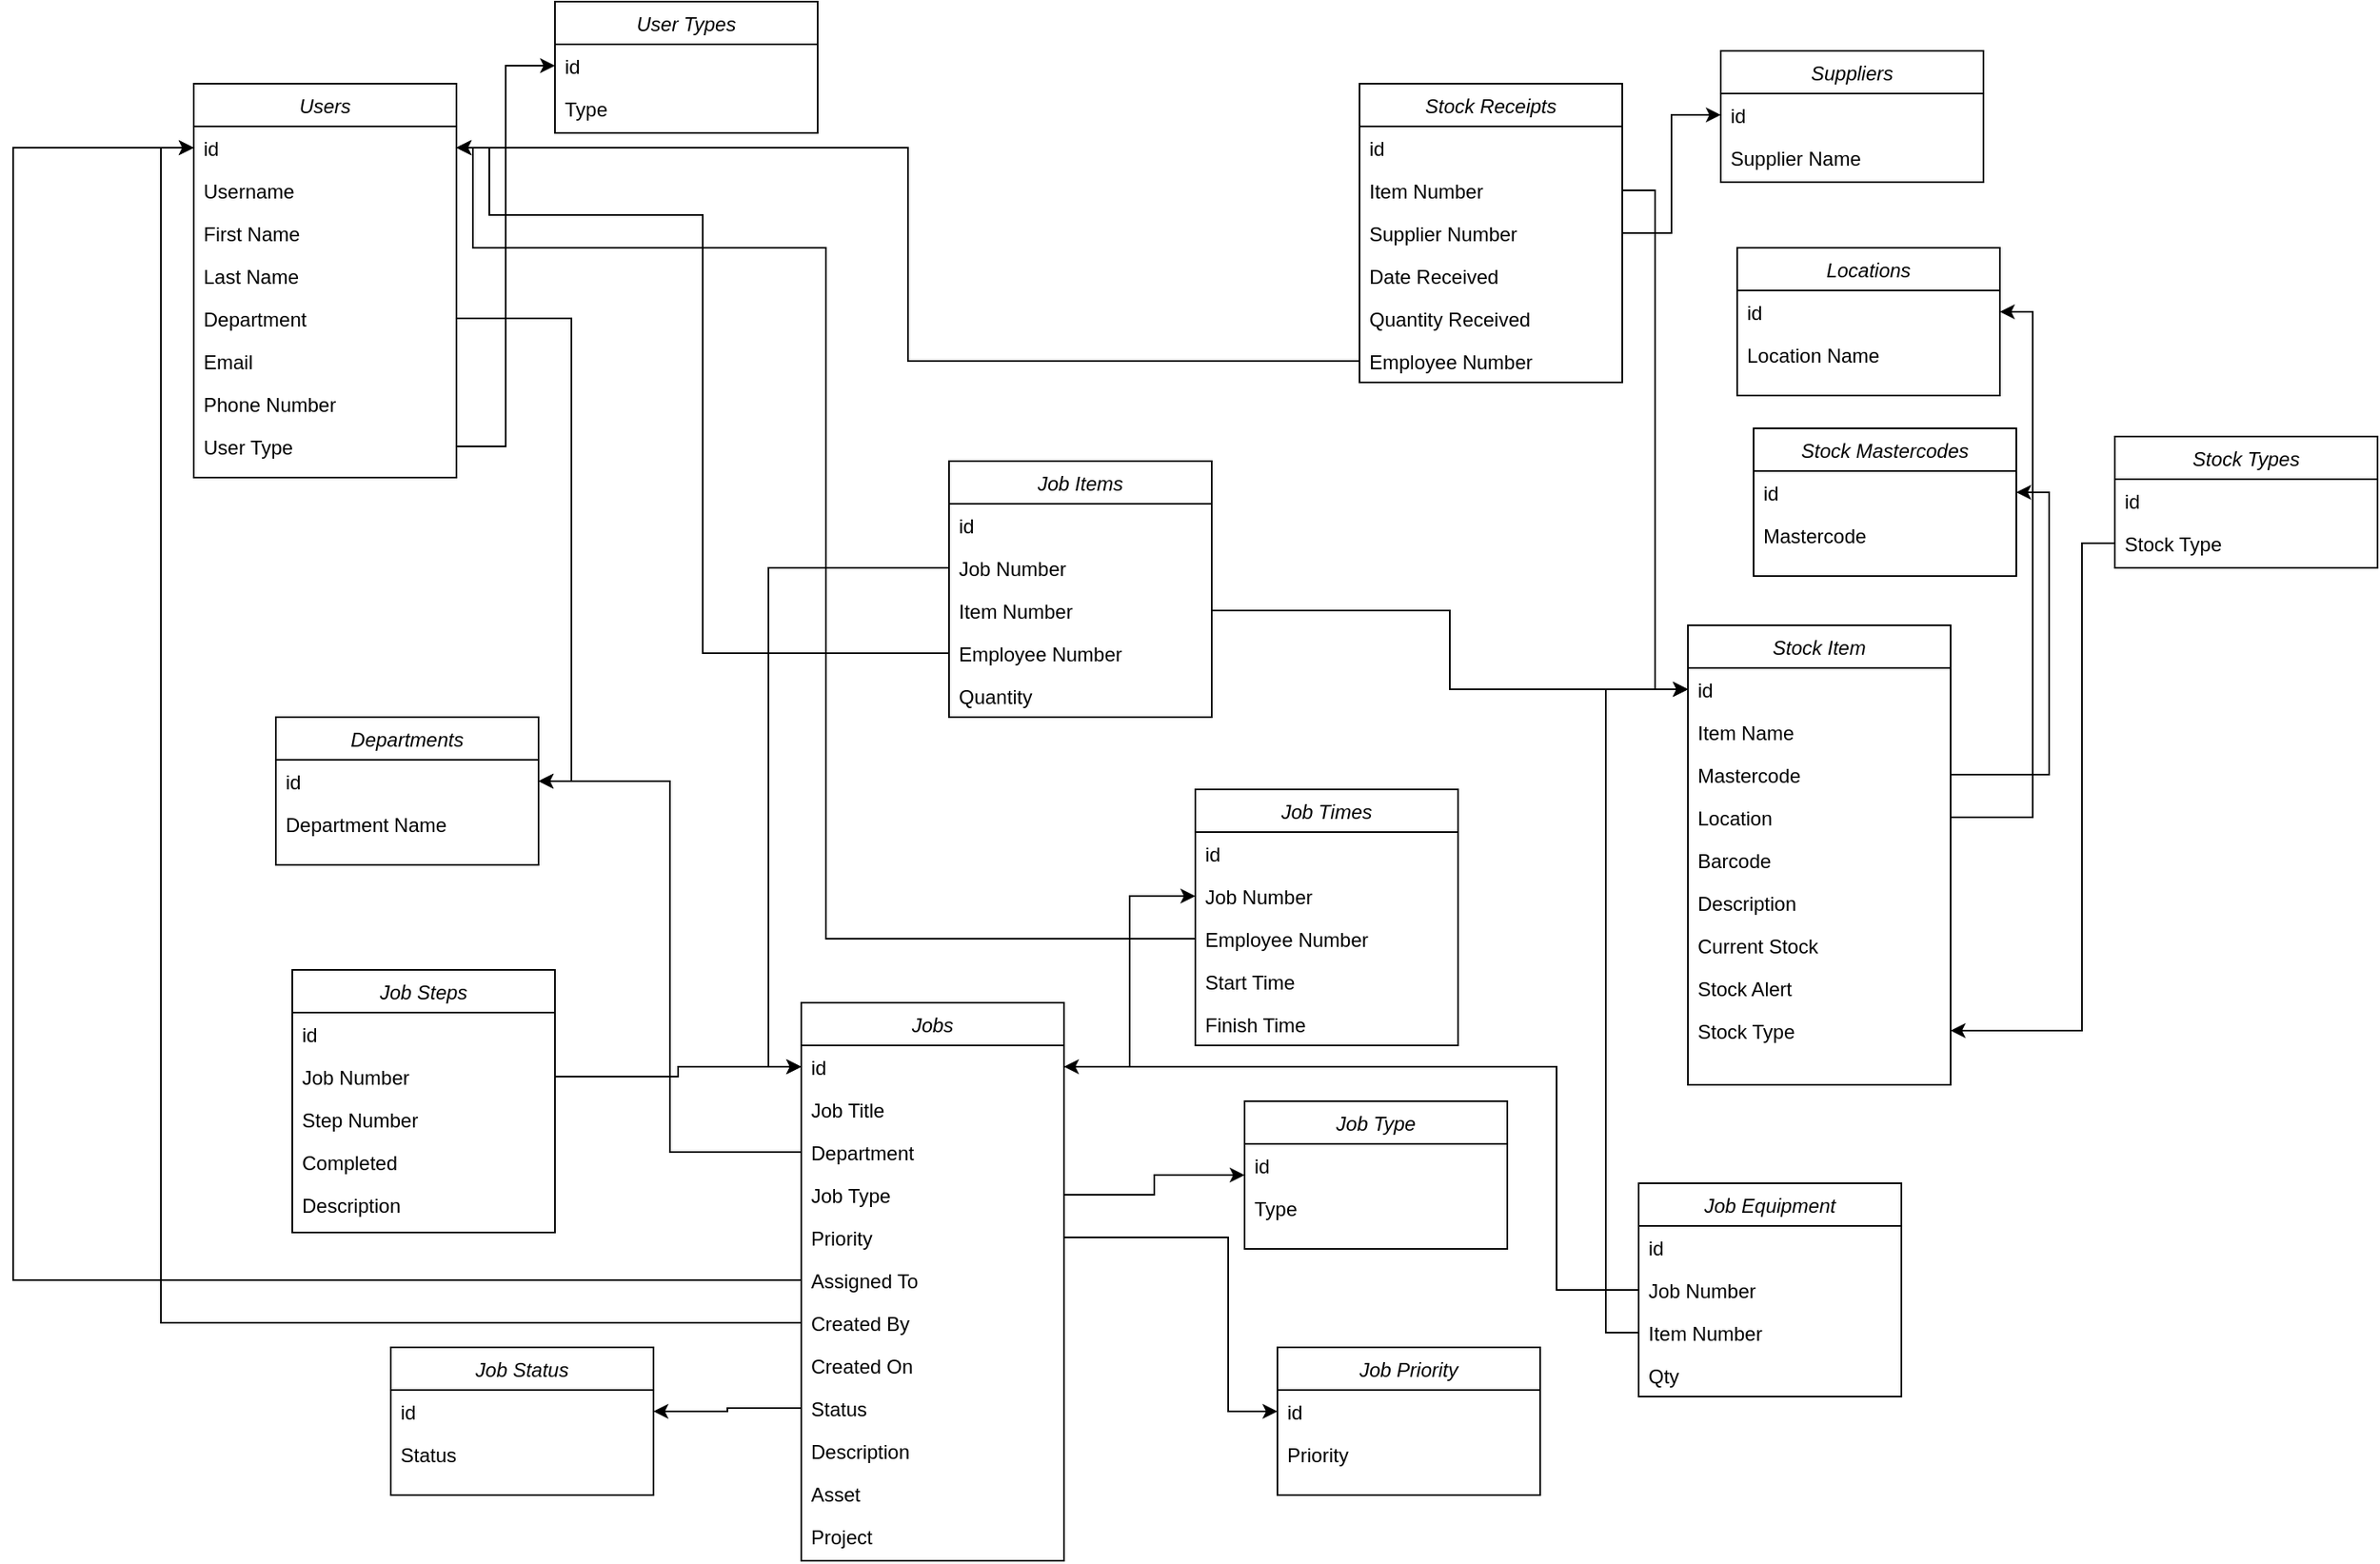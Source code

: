 <mxfile version="14.9.0" type="device"><diagram id="C5RBs43oDa-KdzZeNtuy" name="Page-1"><mxGraphModel dx="1303" dy="1123" grid="1" gridSize="10" guides="1" tooltips="1" connect="1" arrows="1" fold="1" page="1" pageScale="1" pageWidth="1169" pageHeight="827" math="0" shadow="0"><root><mxCell id="WIyWlLk6GJQsqaUBKTNV-0"/><mxCell id="WIyWlLk6GJQsqaUBKTNV-1" parent="WIyWlLk6GJQsqaUBKTNV-0"/><mxCell id="DF0LP9qrKJNZYQC01fjp-1" value="Departments" style="swimlane;fontStyle=2;align=center;verticalAlign=top;childLayout=stackLayout;horizontal=1;startSize=26;horizontalStack=0;resizeParent=1;resizeLast=0;collapsible=1;marginBottom=0;rounded=0;shadow=0;strokeWidth=1;" vertex="1" parent="WIyWlLk6GJQsqaUBKTNV-1"><mxGeometry x="720" y="786" width="160" height="90" as="geometry"><mxRectangle x="230" y="140" width="160" height="26" as="alternateBounds"/></mxGeometry></mxCell><mxCell id="DF0LP9qrKJNZYQC01fjp-2" value="id" style="text;align=left;verticalAlign=top;spacingLeft=4;spacingRight=4;overflow=hidden;rotatable=0;points=[[0,0.5],[1,0.5]];portConstraint=eastwest;" vertex="1" parent="DF0LP9qrKJNZYQC01fjp-1"><mxGeometry y="26" width="160" height="26" as="geometry"/></mxCell><mxCell id="DF0LP9qrKJNZYQC01fjp-3" value="Department Name" style="text;align=left;verticalAlign=top;spacingLeft=4;spacingRight=4;overflow=hidden;rotatable=0;points=[[0,0.5],[1,0.5]];portConstraint=eastwest;rounded=0;shadow=0;html=0;" vertex="1" parent="DF0LP9qrKJNZYQC01fjp-1"><mxGeometry y="52" width="160" height="26" as="geometry"/></mxCell><mxCell id="DF0LP9qrKJNZYQC01fjp-8" value="Locations" style="swimlane;fontStyle=2;align=center;verticalAlign=top;childLayout=stackLayout;horizontal=1;startSize=26;horizontalStack=0;resizeParent=1;resizeLast=0;collapsible=1;marginBottom=0;rounded=0;shadow=0;strokeWidth=1;" vertex="1" parent="WIyWlLk6GJQsqaUBKTNV-1"><mxGeometry x="1610" y="500" width="160" height="90" as="geometry"><mxRectangle x="230" y="140" width="160" height="26" as="alternateBounds"/></mxGeometry></mxCell><mxCell id="DF0LP9qrKJNZYQC01fjp-9" value="id" style="text;align=left;verticalAlign=top;spacingLeft=4;spacingRight=4;overflow=hidden;rotatable=0;points=[[0,0.5],[1,0.5]];portConstraint=eastwest;" vertex="1" parent="DF0LP9qrKJNZYQC01fjp-8"><mxGeometry y="26" width="160" height="26" as="geometry"/></mxCell><mxCell id="DF0LP9qrKJNZYQC01fjp-10" value="Location Name" style="text;align=left;verticalAlign=top;spacingLeft=4;spacingRight=4;overflow=hidden;rotatable=0;points=[[0,0.5],[1,0.5]];portConstraint=eastwest;rounded=0;shadow=0;html=0;" vertex="1" parent="DF0LP9qrKJNZYQC01fjp-8"><mxGeometry y="52" width="160" height="26" as="geometry"/></mxCell><mxCell id="DF0LP9qrKJNZYQC01fjp-11" value="Job Status" style="swimlane;fontStyle=2;align=center;verticalAlign=top;childLayout=stackLayout;horizontal=1;startSize=26;horizontalStack=0;resizeParent=1;resizeLast=0;collapsible=1;marginBottom=0;rounded=0;shadow=0;strokeWidth=1;" vertex="1" parent="WIyWlLk6GJQsqaUBKTNV-1"><mxGeometry x="790" y="1170" width="160" height="90" as="geometry"><mxRectangle x="230" y="140" width="160" height="26" as="alternateBounds"/></mxGeometry></mxCell><mxCell id="DF0LP9qrKJNZYQC01fjp-12" value="id" style="text;align=left;verticalAlign=top;spacingLeft=4;spacingRight=4;overflow=hidden;rotatable=0;points=[[0,0.5],[1,0.5]];portConstraint=eastwest;" vertex="1" parent="DF0LP9qrKJNZYQC01fjp-11"><mxGeometry y="26" width="160" height="26" as="geometry"/></mxCell><mxCell id="DF0LP9qrKJNZYQC01fjp-13" value="Status" style="text;align=left;verticalAlign=top;spacingLeft=4;spacingRight=4;overflow=hidden;rotatable=0;points=[[0,0.5],[1,0.5]];portConstraint=eastwest;rounded=0;shadow=0;html=0;" vertex="1" parent="DF0LP9qrKJNZYQC01fjp-11"><mxGeometry y="52" width="160" height="26" as="geometry"/></mxCell><mxCell id="DF0LP9qrKJNZYQC01fjp-14" value="Job Priority" style="swimlane;fontStyle=2;align=center;verticalAlign=top;childLayout=stackLayout;horizontal=1;startSize=26;horizontalStack=0;resizeParent=1;resizeLast=0;collapsible=1;marginBottom=0;rounded=0;shadow=0;strokeWidth=1;" vertex="1" parent="WIyWlLk6GJQsqaUBKTNV-1"><mxGeometry x="1330" y="1170" width="160" height="90" as="geometry"><mxRectangle x="230" y="140" width="160" height="26" as="alternateBounds"/></mxGeometry></mxCell><mxCell id="DF0LP9qrKJNZYQC01fjp-15" value="id" style="text;align=left;verticalAlign=top;spacingLeft=4;spacingRight=4;overflow=hidden;rotatable=0;points=[[0,0.5],[1,0.5]];portConstraint=eastwest;" vertex="1" parent="DF0LP9qrKJNZYQC01fjp-14"><mxGeometry y="26" width="160" height="26" as="geometry"/></mxCell><mxCell id="DF0LP9qrKJNZYQC01fjp-16" value="Priority" style="text;align=left;verticalAlign=top;spacingLeft=4;spacingRight=4;overflow=hidden;rotatable=0;points=[[0,0.5],[1,0.5]];portConstraint=eastwest;rounded=0;shadow=0;html=0;" vertex="1" parent="DF0LP9qrKJNZYQC01fjp-14"><mxGeometry y="52" width="160" height="26" as="geometry"/></mxCell><mxCell id="DF0LP9qrKJNZYQC01fjp-17" value="Job Type" style="swimlane;fontStyle=2;align=center;verticalAlign=top;childLayout=stackLayout;horizontal=1;startSize=26;horizontalStack=0;resizeParent=1;resizeLast=0;collapsible=1;marginBottom=0;rounded=0;shadow=0;strokeWidth=1;" vertex="1" parent="WIyWlLk6GJQsqaUBKTNV-1"><mxGeometry x="1310" y="1020" width="160" height="90" as="geometry"><mxRectangle x="230" y="140" width="160" height="26" as="alternateBounds"/></mxGeometry></mxCell><mxCell id="DF0LP9qrKJNZYQC01fjp-18" value="id" style="text;align=left;verticalAlign=top;spacingLeft=4;spacingRight=4;overflow=hidden;rotatable=0;points=[[0,0.5],[1,0.5]];portConstraint=eastwest;" vertex="1" parent="DF0LP9qrKJNZYQC01fjp-17"><mxGeometry y="26" width="160" height="26" as="geometry"/></mxCell><mxCell id="DF0LP9qrKJNZYQC01fjp-19" value="Type" style="text;align=left;verticalAlign=top;spacingLeft=4;spacingRight=4;overflow=hidden;rotatable=0;points=[[0,0.5],[1,0.5]];portConstraint=eastwest;rounded=0;shadow=0;html=0;" vertex="1" parent="DF0LP9qrKJNZYQC01fjp-17"><mxGeometry y="52" width="160" height="26" as="geometry"/></mxCell><mxCell id="DF0LP9qrKJNZYQC01fjp-20" value="Users" style="swimlane;fontStyle=2;align=center;verticalAlign=top;childLayout=stackLayout;horizontal=1;startSize=26;horizontalStack=0;resizeParent=1;resizeLast=0;collapsible=1;marginBottom=0;rounded=0;shadow=0;strokeWidth=1;" vertex="1" parent="WIyWlLk6GJQsqaUBKTNV-1"><mxGeometry x="670" y="400" width="160" height="240" as="geometry"><mxRectangle x="230" y="140" width="160" height="26" as="alternateBounds"/></mxGeometry></mxCell><mxCell id="DF0LP9qrKJNZYQC01fjp-21" value="id" style="text;align=left;verticalAlign=top;spacingLeft=4;spacingRight=4;overflow=hidden;rotatable=0;points=[[0,0.5],[1,0.5]];portConstraint=eastwest;" vertex="1" parent="DF0LP9qrKJNZYQC01fjp-20"><mxGeometry y="26" width="160" height="26" as="geometry"/></mxCell><mxCell id="DF0LP9qrKJNZYQC01fjp-22" value="Username" style="text;align=left;verticalAlign=top;spacingLeft=4;spacingRight=4;overflow=hidden;rotatable=0;points=[[0,0.5],[1,0.5]];portConstraint=eastwest;rounded=0;shadow=0;html=0;" vertex="1" parent="DF0LP9qrKJNZYQC01fjp-20"><mxGeometry y="52" width="160" height="26" as="geometry"/></mxCell><mxCell id="DF0LP9qrKJNZYQC01fjp-23" value="First Name" style="text;align=left;verticalAlign=top;spacingLeft=4;spacingRight=4;overflow=hidden;rotatable=0;points=[[0,0.5],[1,0.5]];portConstraint=eastwest;rounded=0;shadow=0;html=0;" vertex="1" parent="DF0LP9qrKJNZYQC01fjp-20"><mxGeometry y="78" width="160" height="26" as="geometry"/></mxCell><mxCell id="DF0LP9qrKJNZYQC01fjp-26" value="Last Name" style="text;align=left;verticalAlign=top;spacingLeft=4;spacingRight=4;overflow=hidden;rotatable=0;points=[[0,0.5],[1,0.5]];portConstraint=eastwest;rounded=0;shadow=0;html=0;" vertex="1" parent="DF0LP9qrKJNZYQC01fjp-20"><mxGeometry y="104" width="160" height="26" as="geometry"/></mxCell><mxCell id="DF0LP9qrKJNZYQC01fjp-27" value="Department" style="text;align=left;verticalAlign=top;spacingLeft=4;spacingRight=4;overflow=hidden;rotatable=0;points=[[0,0.5],[1,0.5]];portConstraint=eastwest;rounded=0;shadow=0;html=0;" vertex="1" parent="DF0LP9qrKJNZYQC01fjp-20"><mxGeometry y="130" width="160" height="26" as="geometry"/></mxCell><mxCell id="DF0LP9qrKJNZYQC01fjp-28" value="Email" style="text;align=left;verticalAlign=top;spacingLeft=4;spacingRight=4;overflow=hidden;rotatable=0;points=[[0,0.5],[1,0.5]];portConstraint=eastwest;rounded=0;shadow=0;html=0;" vertex="1" parent="DF0LP9qrKJNZYQC01fjp-20"><mxGeometry y="156" width="160" height="26" as="geometry"/></mxCell><mxCell id="DF0LP9qrKJNZYQC01fjp-29" value="Phone Number" style="text;align=left;verticalAlign=top;spacingLeft=4;spacingRight=4;overflow=hidden;rotatable=0;points=[[0,0.5],[1,0.5]];portConstraint=eastwest;rounded=0;shadow=0;html=0;" vertex="1" parent="DF0LP9qrKJNZYQC01fjp-20"><mxGeometry y="182" width="160" height="26" as="geometry"/></mxCell><mxCell id="DF0LP9qrKJNZYQC01fjp-30" value="User Type" style="text;align=left;verticalAlign=top;spacingLeft=4;spacingRight=4;overflow=hidden;rotatable=0;points=[[0,0.5],[1,0.5]];portConstraint=eastwest;rounded=0;shadow=0;html=0;" vertex="1" parent="DF0LP9qrKJNZYQC01fjp-20"><mxGeometry y="208" width="160" height="26" as="geometry"/></mxCell><mxCell id="DF0LP9qrKJNZYQC01fjp-31" style="edgeStyle=orthogonalEdgeStyle;rounded=0;orthogonalLoop=1;jettySize=auto;html=1;exitX=1;exitY=0.5;exitDx=0;exitDy=0;entryX=1;entryY=0.5;entryDx=0;entryDy=0;" edge="1" parent="WIyWlLk6GJQsqaUBKTNV-1" source="DF0LP9qrKJNZYQC01fjp-27" target="DF0LP9qrKJNZYQC01fjp-2"><mxGeometry relative="1" as="geometry"/></mxCell><mxCell id="DF0LP9qrKJNZYQC01fjp-33" value="Suppliers" style="swimlane;fontStyle=2;align=center;verticalAlign=top;childLayout=stackLayout;horizontal=1;startSize=26;horizontalStack=0;resizeParent=1;resizeLast=0;collapsible=1;marginBottom=0;rounded=0;shadow=0;strokeWidth=1;" vertex="1" parent="WIyWlLk6GJQsqaUBKTNV-1"><mxGeometry x="1600" y="380" width="160" height="80" as="geometry"><mxRectangle x="230" y="140" width="160" height="26" as="alternateBounds"/></mxGeometry></mxCell><mxCell id="DF0LP9qrKJNZYQC01fjp-34" value="id" style="text;align=left;verticalAlign=top;spacingLeft=4;spacingRight=4;overflow=hidden;rotatable=0;points=[[0,0.5],[1,0.5]];portConstraint=eastwest;" vertex="1" parent="DF0LP9qrKJNZYQC01fjp-33"><mxGeometry y="26" width="160" height="26" as="geometry"/></mxCell><mxCell id="DF0LP9qrKJNZYQC01fjp-35" value="Supplier Name" style="text;align=left;verticalAlign=top;spacingLeft=4;spacingRight=4;overflow=hidden;rotatable=0;points=[[0,0.5],[1,0.5]];portConstraint=eastwest;rounded=0;shadow=0;html=0;" vertex="1" parent="DF0LP9qrKJNZYQC01fjp-33"><mxGeometry y="52" width="160" height="26" as="geometry"/></mxCell><mxCell id="DF0LP9qrKJNZYQC01fjp-42" value="Stock Item" style="swimlane;fontStyle=2;align=center;verticalAlign=top;childLayout=stackLayout;horizontal=1;startSize=26;horizontalStack=0;resizeParent=1;resizeLast=0;collapsible=1;marginBottom=0;rounded=0;shadow=0;strokeWidth=1;" vertex="1" parent="WIyWlLk6GJQsqaUBKTNV-1"><mxGeometry x="1580" y="730" width="160" height="280" as="geometry"><mxRectangle x="230" y="140" width="160" height="26" as="alternateBounds"/></mxGeometry></mxCell><mxCell id="DF0LP9qrKJNZYQC01fjp-43" value="id" style="text;align=left;verticalAlign=top;spacingLeft=4;spacingRight=4;overflow=hidden;rotatable=0;points=[[0,0.5],[1,0.5]];portConstraint=eastwest;" vertex="1" parent="DF0LP9qrKJNZYQC01fjp-42"><mxGeometry y="26" width="160" height="26" as="geometry"/></mxCell><mxCell id="DF0LP9qrKJNZYQC01fjp-44" value="Item Name" style="text;align=left;verticalAlign=top;spacingLeft=4;spacingRight=4;overflow=hidden;rotatable=0;points=[[0,0.5],[1,0.5]];portConstraint=eastwest;rounded=0;shadow=0;html=0;" vertex="1" parent="DF0LP9qrKJNZYQC01fjp-42"><mxGeometry y="52" width="160" height="26" as="geometry"/></mxCell><mxCell id="DF0LP9qrKJNZYQC01fjp-46" value="Mastercode" style="text;align=left;verticalAlign=top;spacingLeft=4;spacingRight=4;overflow=hidden;rotatable=0;points=[[0,0.5],[1,0.5]];portConstraint=eastwest;rounded=0;shadow=0;html=0;" vertex="1" parent="DF0LP9qrKJNZYQC01fjp-42"><mxGeometry y="78" width="160" height="26" as="geometry"/></mxCell><mxCell id="DF0LP9qrKJNZYQC01fjp-47" value="Location" style="text;align=left;verticalAlign=top;spacingLeft=4;spacingRight=4;overflow=hidden;rotatable=0;points=[[0,0.5],[1,0.5]];portConstraint=eastwest;rounded=0;shadow=0;html=0;" vertex="1" parent="DF0LP9qrKJNZYQC01fjp-42"><mxGeometry y="104" width="160" height="26" as="geometry"/></mxCell><mxCell id="DF0LP9qrKJNZYQC01fjp-48" value="Barcode" style="text;align=left;verticalAlign=top;spacingLeft=4;spacingRight=4;overflow=hidden;rotatable=0;points=[[0,0.5],[1,0.5]];portConstraint=eastwest;rounded=0;shadow=0;html=0;" vertex="1" parent="DF0LP9qrKJNZYQC01fjp-42"><mxGeometry y="130" width="160" height="26" as="geometry"/></mxCell><mxCell id="DF0LP9qrKJNZYQC01fjp-49" value="Description" style="text;align=left;verticalAlign=top;spacingLeft=4;spacingRight=4;overflow=hidden;rotatable=0;points=[[0,0.5],[1,0.5]];portConstraint=eastwest;rounded=0;shadow=0;html=0;" vertex="1" parent="DF0LP9qrKJNZYQC01fjp-42"><mxGeometry y="156" width="160" height="26" as="geometry"/></mxCell><mxCell id="DF0LP9qrKJNZYQC01fjp-50" value="Current Stock" style="text;align=left;verticalAlign=top;spacingLeft=4;spacingRight=4;overflow=hidden;rotatable=0;points=[[0,0.5],[1,0.5]];portConstraint=eastwest;rounded=0;shadow=0;html=0;" vertex="1" parent="DF0LP9qrKJNZYQC01fjp-42"><mxGeometry y="182" width="160" height="26" as="geometry"/></mxCell><mxCell id="DF0LP9qrKJNZYQC01fjp-51" value="Stock Alert" style="text;align=left;verticalAlign=top;spacingLeft=4;spacingRight=4;overflow=hidden;rotatable=0;points=[[0,0.5],[1,0.5]];portConstraint=eastwest;rounded=0;shadow=0;html=0;" vertex="1" parent="DF0LP9qrKJNZYQC01fjp-42"><mxGeometry y="208" width="160" height="26" as="geometry"/></mxCell><mxCell id="DF0LP9qrKJNZYQC01fjp-133" value="Stock Type" style="text;align=left;verticalAlign=top;spacingLeft=4;spacingRight=4;overflow=hidden;rotatable=0;points=[[0,0.5],[1,0.5]];portConstraint=eastwest;rounded=0;shadow=0;html=0;" vertex="1" parent="DF0LP9qrKJNZYQC01fjp-42"><mxGeometry y="234" width="160" height="26" as="geometry"/></mxCell><mxCell id="DF0LP9qrKJNZYQC01fjp-52" value="Stock Mastercodes" style="swimlane;fontStyle=2;align=center;verticalAlign=top;childLayout=stackLayout;horizontal=1;startSize=26;horizontalStack=0;resizeParent=1;resizeLast=0;collapsible=1;marginBottom=0;rounded=0;shadow=0;strokeWidth=1;" vertex="1" parent="WIyWlLk6GJQsqaUBKTNV-1"><mxGeometry x="1620" y="610" width="160" height="90" as="geometry"><mxRectangle x="230" y="140" width="160" height="26" as="alternateBounds"/></mxGeometry></mxCell><mxCell id="DF0LP9qrKJNZYQC01fjp-53" value="id" style="text;align=left;verticalAlign=top;spacingLeft=4;spacingRight=4;overflow=hidden;rotatable=0;points=[[0,0.5],[1,0.5]];portConstraint=eastwest;" vertex="1" parent="DF0LP9qrKJNZYQC01fjp-52"><mxGeometry y="26" width="160" height="26" as="geometry"/></mxCell><mxCell id="DF0LP9qrKJNZYQC01fjp-54" value="Mastercode" style="text;align=left;verticalAlign=top;spacingLeft=4;spacingRight=4;overflow=hidden;rotatable=0;points=[[0,0.5],[1,0.5]];portConstraint=eastwest;rounded=0;shadow=0;html=0;" vertex="1" parent="DF0LP9qrKJNZYQC01fjp-52"><mxGeometry y="52" width="160" height="26" as="geometry"/></mxCell><mxCell id="DF0LP9qrKJNZYQC01fjp-55" style="edgeStyle=orthogonalEdgeStyle;rounded=0;orthogonalLoop=1;jettySize=auto;html=1;exitX=1;exitY=0.5;exitDx=0;exitDy=0;entryX=1;entryY=0.5;entryDx=0;entryDy=0;" edge="1" parent="WIyWlLk6GJQsqaUBKTNV-1" source="DF0LP9qrKJNZYQC01fjp-46" target="DF0LP9qrKJNZYQC01fjp-53"><mxGeometry relative="1" as="geometry"/></mxCell><mxCell id="DF0LP9qrKJNZYQC01fjp-57" style="edgeStyle=orthogonalEdgeStyle;rounded=0;orthogonalLoop=1;jettySize=auto;html=1;exitX=1;exitY=0.5;exitDx=0;exitDy=0;entryX=1;entryY=0.5;entryDx=0;entryDy=0;" edge="1" parent="WIyWlLk6GJQsqaUBKTNV-1" source="DF0LP9qrKJNZYQC01fjp-47" target="DF0LP9qrKJNZYQC01fjp-9"><mxGeometry relative="1" as="geometry"/></mxCell><mxCell id="DF0LP9qrKJNZYQC01fjp-59" value="Jobs" style="swimlane;fontStyle=2;align=center;verticalAlign=top;childLayout=stackLayout;horizontal=1;startSize=26;horizontalStack=0;resizeParent=1;resizeLast=0;collapsible=1;marginBottom=0;rounded=0;shadow=0;strokeWidth=1;" vertex="1" parent="WIyWlLk6GJQsqaUBKTNV-1"><mxGeometry x="1040" y="960" width="160" height="340" as="geometry"><mxRectangle x="230" y="140" width="160" height="26" as="alternateBounds"/></mxGeometry></mxCell><mxCell id="DF0LP9qrKJNZYQC01fjp-60" value="id" style="text;align=left;verticalAlign=top;spacingLeft=4;spacingRight=4;overflow=hidden;rotatable=0;points=[[0,0.5],[1,0.5]];portConstraint=eastwest;" vertex="1" parent="DF0LP9qrKJNZYQC01fjp-59"><mxGeometry y="26" width="160" height="26" as="geometry"/></mxCell><mxCell id="DF0LP9qrKJNZYQC01fjp-61" value="Job Title" style="text;align=left;verticalAlign=top;spacingLeft=4;spacingRight=4;overflow=hidden;rotatable=0;points=[[0,0.5],[1,0.5]];portConstraint=eastwest;rounded=0;shadow=0;html=0;" vertex="1" parent="DF0LP9qrKJNZYQC01fjp-59"><mxGeometry y="52" width="160" height="26" as="geometry"/></mxCell><mxCell id="DF0LP9qrKJNZYQC01fjp-62" value="Department" style="text;align=left;verticalAlign=top;spacingLeft=4;spacingRight=4;overflow=hidden;rotatable=0;points=[[0,0.5],[1,0.5]];portConstraint=eastwest;rounded=0;shadow=0;html=0;" vertex="1" parent="DF0LP9qrKJNZYQC01fjp-59"><mxGeometry y="78" width="160" height="26" as="geometry"/></mxCell><mxCell id="DF0LP9qrKJNZYQC01fjp-63" value="Job Type" style="text;align=left;verticalAlign=top;spacingLeft=4;spacingRight=4;overflow=hidden;rotatable=0;points=[[0,0.5],[1,0.5]];portConstraint=eastwest;rounded=0;shadow=0;html=0;" vertex="1" parent="DF0LP9qrKJNZYQC01fjp-59"><mxGeometry y="104" width="160" height="26" as="geometry"/></mxCell><mxCell id="DF0LP9qrKJNZYQC01fjp-64" value="Priority" style="text;align=left;verticalAlign=top;spacingLeft=4;spacingRight=4;overflow=hidden;rotatable=0;points=[[0,0.5],[1,0.5]];portConstraint=eastwest;rounded=0;shadow=0;html=0;" vertex="1" parent="DF0LP9qrKJNZYQC01fjp-59"><mxGeometry y="130" width="160" height="26" as="geometry"/></mxCell><mxCell id="DF0LP9qrKJNZYQC01fjp-65" value="Assigned To" style="text;align=left;verticalAlign=top;spacingLeft=4;spacingRight=4;overflow=hidden;rotatable=0;points=[[0,0.5],[1,0.5]];portConstraint=eastwest;rounded=0;shadow=0;html=0;" vertex="1" parent="DF0LP9qrKJNZYQC01fjp-59"><mxGeometry y="156" width="160" height="26" as="geometry"/></mxCell><mxCell id="DF0LP9qrKJNZYQC01fjp-66" value="Created By" style="text;align=left;verticalAlign=top;spacingLeft=4;spacingRight=4;overflow=hidden;rotatable=0;points=[[0,0.5],[1,0.5]];portConstraint=eastwest;rounded=0;shadow=0;html=0;" vertex="1" parent="DF0LP9qrKJNZYQC01fjp-59"><mxGeometry y="182" width="160" height="26" as="geometry"/></mxCell><mxCell id="DF0LP9qrKJNZYQC01fjp-67" value="Created On" style="text;align=left;verticalAlign=top;spacingLeft=4;spacingRight=4;overflow=hidden;rotatable=0;points=[[0,0.5],[1,0.5]];portConstraint=eastwest;rounded=0;shadow=0;html=0;" vertex="1" parent="DF0LP9qrKJNZYQC01fjp-59"><mxGeometry y="208" width="160" height="26" as="geometry"/></mxCell><mxCell id="DF0LP9qrKJNZYQC01fjp-71" value="Status" style="text;align=left;verticalAlign=top;spacingLeft=4;spacingRight=4;overflow=hidden;rotatable=0;points=[[0,0.5],[1,0.5]];portConstraint=eastwest;rounded=0;shadow=0;html=0;" vertex="1" parent="DF0LP9qrKJNZYQC01fjp-59"><mxGeometry y="234" width="160" height="26" as="geometry"/></mxCell><mxCell id="DF0LP9qrKJNZYQC01fjp-130" value="Description" style="text;align=left;verticalAlign=top;spacingLeft=4;spacingRight=4;overflow=hidden;rotatable=0;points=[[0,0.5],[1,0.5]];portConstraint=eastwest;rounded=0;shadow=0;html=0;" vertex="1" parent="DF0LP9qrKJNZYQC01fjp-59"><mxGeometry y="260" width="160" height="26" as="geometry"/></mxCell><mxCell id="DF0LP9qrKJNZYQC01fjp-147" value="Asset" style="text;align=left;verticalAlign=top;spacingLeft=4;spacingRight=4;overflow=hidden;rotatable=0;points=[[0,0.5],[1,0.5]];portConstraint=eastwest;rounded=0;shadow=0;html=0;" vertex="1" parent="DF0LP9qrKJNZYQC01fjp-59"><mxGeometry y="286" width="160" height="26" as="geometry"/></mxCell><mxCell id="DF0LP9qrKJNZYQC01fjp-148" value="Project" style="text;align=left;verticalAlign=top;spacingLeft=4;spacingRight=4;overflow=hidden;rotatable=0;points=[[0,0.5],[1,0.5]];portConstraint=eastwest;rounded=0;shadow=0;html=0;" vertex="1" parent="DF0LP9qrKJNZYQC01fjp-59"><mxGeometry y="312" width="160" height="26" as="geometry"/></mxCell><mxCell id="DF0LP9qrKJNZYQC01fjp-68" style="edgeStyle=orthogonalEdgeStyle;rounded=0;orthogonalLoop=1;jettySize=auto;html=1;exitX=0;exitY=0.5;exitDx=0;exitDy=0;entryX=1;entryY=0.5;entryDx=0;entryDy=0;" edge="1" parent="WIyWlLk6GJQsqaUBKTNV-1" source="DF0LP9qrKJNZYQC01fjp-62" target="DF0LP9qrKJNZYQC01fjp-2"><mxGeometry relative="1" as="geometry"/></mxCell><mxCell id="DF0LP9qrKJNZYQC01fjp-69" style="edgeStyle=orthogonalEdgeStyle;rounded=0;orthogonalLoop=1;jettySize=auto;html=1;exitX=1;exitY=0.5;exitDx=0;exitDy=0;entryX=0;entryY=0.5;entryDx=0;entryDy=0;" edge="1" parent="WIyWlLk6GJQsqaUBKTNV-1" source="DF0LP9qrKJNZYQC01fjp-63" target="DF0LP9qrKJNZYQC01fjp-17"><mxGeometry relative="1" as="geometry"/></mxCell><mxCell id="DF0LP9qrKJNZYQC01fjp-70" style="edgeStyle=orthogonalEdgeStyle;rounded=0;orthogonalLoop=1;jettySize=auto;html=1;exitX=1;exitY=0.5;exitDx=0;exitDy=0;entryX=0;entryY=0.5;entryDx=0;entryDy=0;" edge="1" parent="WIyWlLk6GJQsqaUBKTNV-1" source="DF0LP9qrKJNZYQC01fjp-64" target="DF0LP9qrKJNZYQC01fjp-15"><mxGeometry relative="1" as="geometry"><Array as="points"><mxPoint x="1300" y="1103"/><mxPoint x="1300" y="1209"/></Array></mxGeometry></mxCell><mxCell id="DF0LP9qrKJNZYQC01fjp-72" style="edgeStyle=orthogonalEdgeStyle;rounded=0;orthogonalLoop=1;jettySize=auto;html=1;exitX=0;exitY=0.5;exitDx=0;exitDy=0;entryX=1;entryY=0.5;entryDx=0;entryDy=0;" edge="1" parent="WIyWlLk6GJQsqaUBKTNV-1" source="DF0LP9qrKJNZYQC01fjp-71" target="DF0LP9qrKJNZYQC01fjp-12"><mxGeometry relative="1" as="geometry"/></mxCell><mxCell id="DF0LP9qrKJNZYQC01fjp-83" value="Job Times" style="swimlane;fontStyle=2;align=center;verticalAlign=top;childLayout=stackLayout;horizontal=1;startSize=26;horizontalStack=0;resizeParent=1;resizeLast=0;collapsible=1;marginBottom=0;rounded=0;shadow=0;strokeWidth=1;" vertex="1" parent="WIyWlLk6GJQsqaUBKTNV-1"><mxGeometry x="1280" y="830" width="160" height="156" as="geometry"><mxRectangle x="230" y="140" width="160" height="26" as="alternateBounds"/></mxGeometry></mxCell><mxCell id="DF0LP9qrKJNZYQC01fjp-84" value="id" style="text;align=left;verticalAlign=top;spacingLeft=4;spacingRight=4;overflow=hidden;rotatable=0;points=[[0,0.5],[1,0.5]];portConstraint=eastwest;" vertex="1" parent="DF0LP9qrKJNZYQC01fjp-83"><mxGeometry y="26" width="160" height="26" as="geometry"/></mxCell><mxCell id="DF0LP9qrKJNZYQC01fjp-85" value="Job Number" style="text;align=left;verticalAlign=top;spacingLeft=4;spacingRight=4;overflow=hidden;rotatable=0;points=[[0,0.5],[1,0.5]];portConstraint=eastwest;rounded=0;shadow=0;html=0;" vertex="1" parent="DF0LP9qrKJNZYQC01fjp-83"><mxGeometry y="52" width="160" height="26" as="geometry"/></mxCell><mxCell id="DF0LP9qrKJNZYQC01fjp-86" value="Employee Number" style="text;align=left;verticalAlign=top;spacingLeft=4;spacingRight=4;overflow=hidden;rotatable=0;points=[[0,0.5],[1,0.5]];portConstraint=eastwest;rounded=0;shadow=0;html=0;" vertex="1" parent="DF0LP9qrKJNZYQC01fjp-83"><mxGeometry y="78" width="160" height="26" as="geometry"/></mxCell><mxCell id="DF0LP9qrKJNZYQC01fjp-87" value="Start Time" style="text;align=left;verticalAlign=top;spacingLeft=4;spacingRight=4;overflow=hidden;rotatable=0;points=[[0,0.5],[1,0.5]];portConstraint=eastwest;rounded=0;shadow=0;html=0;" vertex="1" parent="DF0LP9qrKJNZYQC01fjp-83"><mxGeometry y="104" width="160" height="26" as="geometry"/></mxCell><mxCell id="DF0LP9qrKJNZYQC01fjp-88" value="Finish Time" style="text;align=left;verticalAlign=top;spacingLeft=4;spacingRight=4;overflow=hidden;rotatable=0;points=[[0,0.5],[1,0.5]];portConstraint=eastwest;rounded=0;shadow=0;html=0;" vertex="1" parent="DF0LP9qrKJNZYQC01fjp-83"><mxGeometry y="130" width="160" height="26" as="geometry"/></mxCell><mxCell id="DF0LP9qrKJNZYQC01fjp-95" style="edgeStyle=orthogonalEdgeStyle;rounded=0;orthogonalLoop=1;jettySize=auto;html=1;exitX=1;exitY=0.5;exitDx=0;exitDy=0;entryX=0;entryY=0.5;entryDx=0;entryDy=0;" edge="1" parent="WIyWlLk6GJQsqaUBKTNV-1" source="DF0LP9qrKJNZYQC01fjp-60" target="DF0LP9qrKJNZYQC01fjp-85"><mxGeometry relative="1" as="geometry"/></mxCell><mxCell id="DF0LP9qrKJNZYQC01fjp-96" style="edgeStyle=orthogonalEdgeStyle;rounded=0;orthogonalLoop=1;jettySize=auto;html=1;exitX=0;exitY=0.5;exitDx=0;exitDy=0;entryX=0;entryY=0.5;entryDx=0;entryDy=0;" edge="1" parent="WIyWlLk6GJQsqaUBKTNV-1" source="DF0LP9qrKJNZYQC01fjp-66" target="DF0LP9qrKJNZYQC01fjp-21"><mxGeometry relative="1" as="geometry"/></mxCell><mxCell id="DF0LP9qrKJNZYQC01fjp-97" style="edgeStyle=orthogonalEdgeStyle;rounded=0;orthogonalLoop=1;jettySize=auto;html=1;exitX=0;exitY=0.5;exitDx=0;exitDy=0;entryX=0;entryY=0.5;entryDx=0;entryDy=0;" edge="1" parent="WIyWlLk6GJQsqaUBKTNV-1" source="DF0LP9qrKJNZYQC01fjp-65" target="DF0LP9qrKJNZYQC01fjp-21"><mxGeometry relative="1" as="geometry"><Array as="points"><mxPoint x="560" y="1129"/><mxPoint x="560" y="439"/></Array></mxGeometry></mxCell><mxCell id="DF0LP9qrKJNZYQC01fjp-98" value="User Types" style="swimlane;fontStyle=2;align=center;verticalAlign=top;childLayout=stackLayout;horizontal=1;startSize=26;horizontalStack=0;resizeParent=1;resizeLast=0;collapsible=1;marginBottom=0;rounded=0;shadow=0;strokeWidth=1;" vertex="1" parent="WIyWlLk6GJQsqaUBKTNV-1"><mxGeometry x="890" y="350" width="160" height="80" as="geometry"><mxRectangle x="230" y="140" width="160" height="26" as="alternateBounds"/></mxGeometry></mxCell><mxCell id="DF0LP9qrKJNZYQC01fjp-99" value="id" style="text;align=left;verticalAlign=top;spacingLeft=4;spacingRight=4;overflow=hidden;rotatable=0;points=[[0,0.5],[1,0.5]];portConstraint=eastwest;" vertex="1" parent="DF0LP9qrKJNZYQC01fjp-98"><mxGeometry y="26" width="160" height="26" as="geometry"/></mxCell><mxCell id="DF0LP9qrKJNZYQC01fjp-100" value="Type" style="text;align=left;verticalAlign=top;spacingLeft=4;spacingRight=4;overflow=hidden;rotatable=0;points=[[0,0.5],[1,0.5]];portConstraint=eastwest;rounded=0;shadow=0;html=0;" vertex="1" parent="DF0LP9qrKJNZYQC01fjp-98"><mxGeometry y="52" width="160" height="26" as="geometry"/></mxCell><mxCell id="DF0LP9qrKJNZYQC01fjp-101" style="edgeStyle=orthogonalEdgeStyle;rounded=0;orthogonalLoop=1;jettySize=auto;html=1;exitX=1;exitY=0.5;exitDx=0;exitDy=0;entryX=0;entryY=0.5;entryDx=0;entryDy=0;" edge="1" parent="WIyWlLk6GJQsqaUBKTNV-1" source="DF0LP9qrKJNZYQC01fjp-30" target="DF0LP9qrKJNZYQC01fjp-99"><mxGeometry relative="1" as="geometry"/></mxCell><mxCell id="DF0LP9qrKJNZYQC01fjp-102" value="Job Items" style="swimlane;fontStyle=2;align=center;verticalAlign=top;childLayout=stackLayout;horizontal=1;startSize=26;horizontalStack=0;resizeParent=1;resizeLast=0;collapsible=1;marginBottom=0;rounded=0;shadow=0;strokeWidth=1;" vertex="1" parent="WIyWlLk6GJQsqaUBKTNV-1"><mxGeometry x="1130" y="630" width="160" height="156" as="geometry"><mxRectangle x="230" y="140" width="160" height="26" as="alternateBounds"/></mxGeometry></mxCell><mxCell id="DF0LP9qrKJNZYQC01fjp-103" value="id" style="text;align=left;verticalAlign=top;spacingLeft=4;spacingRight=4;overflow=hidden;rotatable=0;points=[[0,0.5],[1,0.5]];portConstraint=eastwest;" vertex="1" parent="DF0LP9qrKJNZYQC01fjp-102"><mxGeometry y="26" width="160" height="26" as="geometry"/></mxCell><mxCell id="DF0LP9qrKJNZYQC01fjp-104" value="Job Number" style="text;align=left;verticalAlign=top;spacingLeft=4;spacingRight=4;overflow=hidden;rotatable=0;points=[[0,0.5],[1,0.5]];portConstraint=eastwest;rounded=0;shadow=0;html=0;" vertex="1" parent="DF0LP9qrKJNZYQC01fjp-102"><mxGeometry y="52" width="160" height="26" as="geometry"/></mxCell><mxCell id="DF0LP9qrKJNZYQC01fjp-105" value="Item Number" style="text;align=left;verticalAlign=top;spacingLeft=4;spacingRight=4;overflow=hidden;rotatable=0;points=[[0,0.5],[1,0.5]];portConstraint=eastwest;rounded=0;shadow=0;html=0;" vertex="1" parent="DF0LP9qrKJNZYQC01fjp-102"><mxGeometry y="78" width="160" height="26" as="geometry"/></mxCell><mxCell id="DF0LP9qrKJNZYQC01fjp-106" value="Employee Number" style="text;align=left;verticalAlign=top;spacingLeft=4;spacingRight=4;overflow=hidden;rotatable=0;points=[[0,0.5],[1,0.5]];portConstraint=eastwest;rounded=0;shadow=0;html=0;" vertex="1" parent="DF0LP9qrKJNZYQC01fjp-102"><mxGeometry y="104" width="160" height="26" as="geometry"/></mxCell><mxCell id="DF0LP9qrKJNZYQC01fjp-107" value="Quantity" style="text;align=left;verticalAlign=top;spacingLeft=4;spacingRight=4;overflow=hidden;rotatable=0;points=[[0,0.5],[1,0.5]];portConstraint=eastwest;rounded=0;shadow=0;html=0;" vertex="1" parent="DF0LP9qrKJNZYQC01fjp-102"><mxGeometry y="130" width="160" height="26" as="geometry"/></mxCell><mxCell id="DF0LP9qrKJNZYQC01fjp-108" style="edgeStyle=orthogonalEdgeStyle;rounded=0;orthogonalLoop=1;jettySize=auto;html=1;exitX=0;exitY=0.5;exitDx=0;exitDy=0;entryX=0;entryY=0.5;entryDx=0;entryDy=0;" edge="1" parent="WIyWlLk6GJQsqaUBKTNV-1" source="DF0LP9qrKJNZYQC01fjp-104" target="DF0LP9qrKJNZYQC01fjp-60"><mxGeometry relative="1" as="geometry"/></mxCell><mxCell id="DF0LP9qrKJNZYQC01fjp-109" style="edgeStyle=orthogonalEdgeStyle;rounded=0;orthogonalLoop=1;jettySize=auto;html=1;exitX=1;exitY=0.5;exitDx=0;exitDy=0;entryX=0;entryY=0.5;entryDx=0;entryDy=0;" edge="1" parent="WIyWlLk6GJQsqaUBKTNV-1" source="DF0LP9qrKJNZYQC01fjp-105" target="DF0LP9qrKJNZYQC01fjp-43"><mxGeometry relative="1" as="geometry"/></mxCell><mxCell id="DF0LP9qrKJNZYQC01fjp-110" style="edgeStyle=orthogonalEdgeStyle;rounded=0;orthogonalLoop=1;jettySize=auto;html=1;exitX=0;exitY=0.5;exitDx=0;exitDy=0;entryX=1;entryY=0.5;entryDx=0;entryDy=0;" edge="1" parent="WIyWlLk6GJQsqaUBKTNV-1" source="DF0LP9qrKJNZYQC01fjp-106" target="DF0LP9qrKJNZYQC01fjp-21"><mxGeometry relative="1" as="geometry"><Array as="points"><mxPoint x="980" y="747"/><mxPoint x="980" y="480"/><mxPoint x="850" y="480"/><mxPoint x="850" y="439"/></Array></mxGeometry></mxCell><mxCell id="DF0LP9qrKJNZYQC01fjp-111" style="edgeStyle=orthogonalEdgeStyle;rounded=0;orthogonalLoop=1;jettySize=auto;html=1;exitX=0;exitY=0.5;exitDx=0;exitDy=0;entryX=1;entryY=0.5;entryDx=0;entryDy=0;" edge="1" parent="WIyWlLk6GJQsqaUBKTNV-1" source="DF0LP9qrKJNZYQC01fjp-86" target="DF0LP9qrKJNZYQC01fjp-21"><mxGeometry relative="1" as="geometry"><Array as="points"><mxPoint x="1055" y="921"/><mxPoint x="1055" y="500"/><mxPoint x="840" y="500"/><mxPoint x="840" y="439"/></Array></mxGeometry></mxCell><mxCell id="DF0LP9qrKJNZYQC01fjp-112" value="Stock Receipts" style="swimlane;fontStyle=2;align=center;verticalAlign=top;childLayout=stackLayout;horizontal=1;startSize=26;horizontalStack=0;resizeParent=1;resizeLast=0;collapsible=1;marginBottom=0;rounded=0;shadow=0;strokeWidth=1;" vertex="1" parent="WIyWlLk6GJQsqaUBKTNV-1"><mxGeometry x="1380" y="400" width="160" height="182" as="geometry"><mxRectangle x="230" y="140" width="160" height="26" as="alternateBounds"/></mxGeometry></mxCell><mxCell id="DF0LP9qrKJNZYQC01fjp-113" value="id" style="text;align=left;verticalAlign=top;spacingLeft=4;spacingRight=4;overflow=hidden;rotatable=0;points=[[0,0.5],[1,0.5]];portConstraint=eastwest;" vertex="1" parent="DF0LP9qrKJNZYQC01fjp-112"><mxGeometry y="26" width="160" height="26" as="geometry"/></mxCell><mxCell id="DF0LP9qrKJNZYQC01fjp-114" value="Item Number" style="text;align=left;verticalAlign=top;spacingLeft=4;spacingRight=4;overflow=hidden;rotatable=0;points=[[0,0.5],[1,0.5]];portConstraint=eastwest;rounded=0;shadow=0;html=0;" vertex="1" parent="DF0LP9qrKJNZYQC01fjp-112"><mxGeometry y="52" width="160" height="26" as="geometry"/></mxCell><mxCell id="DF0LP9qrKJNZYQC01fjp-115" value="Supplier Number" style="text;align=left;verticalAlign=top;spacingLeft=4;spacingRight=4;overflow=hidden;rotatable=0;points=[[0,0.5],[1,0.5]];portConstraint=eastwest;rounded=0;shadow=0;html=0;" vertex="1" parent="DF0LP9qrKJNZYQC01fjp-112"><mxGeometry y="78" width="160" height="26" as="geometry"/></mxCell><mxCell id="DF0LP9qrKJNZYQC01fjp-116" value="Date Received" style="text;align=left;verticalAlign=top;spacingLeft=4;spacingRight=4;overflow=hidden;rotatable=0;points=[[0,0.5],[1,0.5]];portConstraint=eastwest;rounded=0;shadow=0;html=0;" vertex="1" parent="DF0LP9qrKJNZYQC01fjp-112"><mxGeometry y="104" width="160" height="26" as="geometry"/></mxCell><mxCell id="DF0LP9qrKJNZYQC01fjp-117" value="Quantity Received" style="text;align=left;verticalAlign=top;spacingLeft=4;spacingRight=4;overflow=hidden;rotatable=0;points=[[0,0.5],[1,0.5]];portConstraint=eastwest;rounded=0;shadow=0;html=0;" vertex="1" parent="DF0LP9qrKJNZYQC01fjp-112"><mxGeometry y="130" width="160" height="26" as="geometry"/></mxCell><mxCell id="DF0LP9qrKJNZYQC01fjp-118" value="Employee Number" style="text;align=left;verticalAlign=top;spacingLeft=4;spacingRight=4;overflow=hidden;rotatable=0;points=[[0,0.5],[1,0.5]];portConstraint=eastwest;rounded=0;shadow=0;html=0;" vertex="1" parent="DF0LP9qrKJNZYQC01fjp-112"><mxGeometry y="156" width="160" height="26" as="geometry"/></mxCell><mxCell id="DF0LP9qrKJNZYQC01fjp-121" style="edgeStyle=orthogonalEdgeStyle;rounded=0;orthogonalLoop=1;jettySize=auto;html=1;exitX=0;exitY=0.5;exitDx=0;exitDy=0;entryX=1;entryY=0.5;entryDx=0;entryDy=0;" edge="1" parent="WIyWlLk6GJQsqaUBKTNV-1" source="DF0LP9qrKJNZYQC01fjp-118" target="DF0LP9qrKJNZYQC01fjp-21"><mxGeometry relative="1" as="geometry"/></mxCell><mxCell id="DF0LP9qrKJNZYQC01fjp-122" style="edgeStyle=orthogonalEdgeStyle;rounded=0;orthogonalLoop=1;jettySize=auto;html=1;exitX=1;exitY=0.5;exitDx=0;exitDy=0;entryX=0;entryY=0.5;entryDx=0;entryDy=0;" edge="1" parent="WIyWlLk6GJQsqaUBKTNV-1" source="DF0LP9qrKJNZYQC01fjp-115" target="DF0LP9qrKJNZYQC01fjp-34"><mxGeometry relative="1" as="geometry"/></mxCell><mxCell id="DF0LP9qrKJNZYQC01fjp-123" style="edgeStyle=orthogonalEdgeStyle;rounded=0;orthogonalLoop=1;jettySize=auto;html=1;exitX=1;exitY=0.5;exitDx=0;exitDy=0;entryX=0;entryY=0.5;entryDx=0;entryDy=0;" edge="1" parent="WIyWlLk6GJQsqaUBKTNV-1" source="DF0LP9qrKJNZYQC01fjp-114" target="DF0LP9qrKJNZYQC01fjp-43"><mxGeometry relative="1" as="geometry"/></mxCell><mxCell id="DF0LP9qrKJNZYQC01fjp-124" value="Job Steps" style="swimlane;fontStyle=2;align=center;verticalAlign=top;childLayout=stackLayout;horizontal=1;startSize=26;horizontalStack=0;resizeParent=1;resizeLast=0;collapsible=1;marginBottom=0;rounded=0;shadow=0;strokeWidth=1;" vertex="1" parent="WIyWlLk6GJQsqaUBKTNV-1"><mxGeometry x="730" y="940" width="160" height="160" as="geometry"><mxRectangle x="230" y="140" width="160" height="26" as="alternateBounds"/></mxGeometry></mxCell><mxCell id="DF0LP9qrKJNZYQC01fjp-125" value="id" style="text;align=left;verticalAlign=top;spacingLeft=4;spacingRight=4;overflow=hidden;rotatable=0;points=[[0,0.5],[1,0.5]];portConstraint=eastwest;" vertex="1" parent="DF0LP9qrKJNZYQC01fjp-124"><mxGeometry y="26" width="160" height="26" as="geometry"/></mxCell><mxCell id="DF0LP9qrKJNZYQC01fjp-126" value="Job Number" style="text;align=left;verticalAlign=top;spacingLeft=4;spacingRight=4;overflow=hidden;rotatable=0;points=[[0,0.5],[1,0.5]];portConstraint=eastwest;rounded=0;shadow=0;html=0;" vertex="1" parent="DF0LP9qrKJNZYQC01fjp-124"><mxGeometry y="52" width="160" height="26" as="geometry"/></mxCell><mxCell id="DF0LP9qrKJNZYQC01fjp-127" value="Step Number" style="text;align=left;verticalAlign=top;spacingLeft=4;spacingRight=4;overflow=hidden;rotatable=0;points=[[0,0.5],[1,0.5]];portConstraint=eastwest;rounded=0;shadow=0;html=0;" vertex="1" parent="DF0LP9qrKJNZYQC01fjp-124"><mxGeometry y="78" width="160" height="26" as="geometry"/></mxCell><mxCell id="DF0LP9qrKJNZYQC01fjp-128" value="Completed" style="text;align=left;verticalAlign=top;spacingLeft=4;spacingRight=4;overflow=hidden;rotatable=0;points=[[0,0.5],[1,0.5]];portConstraint=eastwest;rounded=0;shadow=0;html=0;" vertex="1" parent="DF0LP9qrKJNZYQC01fjp-124"><mxGeometry y="104" width="160" height="26" as="geometry"/></mxCell><mxCell id="DF0LP9qrKJNZYQC01fjp-132" value="Description" style="text;align=left;verticalAlign=top;spacingLeft=4;spacingRight=4;overflow=hidden;rotatable=0;points=[[0,0.5],[1,0.5]];portConstraint=eastwest;rounded=0;shadow=0;html=0;" vertex="1" parent="DF0LP9qrKJNZYQC01fjp-124"><mxGeometry y="130" width="160" height="26" as="geometry"/></mxCell><mxCell id="DF0LP9qrKJNZYQC01fjp-131" style="edgeStyle=orthogonalEdgeStyle;rounded=0;orthogonalLoop=1;jettySize=auto;html=1;exitX=1;exitY=0.5;exitDx=0;exitDy=0;entryX=0;entryY=0.5;entryDx=0;entryDy=0;" edge="1" parent="WIyWlLk6GJQsqaUBKTNV-1" source="DF0LP9qrKJNZYQC01fjp-126" target="DF0LP9qrKJNZYQC01fjp-60"><mxGeometry relative="1" as="geometry"/></mxCell><mxCell id="DF0LP9qrKJNZYQC01fjp-134" value="Stock Types" style="swimlane;fontStyle=2;align=center;verticalAlign=top;childLayout=stackLayout;horizontal=1;startSize=26;horizontalStack=0;resizeParent=1;resizeLast=0;collapsible=1;marginBottom=0;rounded=0;shadow=0;strokeWidth=1;" vertex="1" parent="WIyWlLk6GJQsqaUBKTNV-1"><mxGeometry x="1840" y="615" width="160" height="80" as="geometry"><mxRectangle x="230" y="140" width="160" height="26" as="alternateBounds"/></mxGeometry></mxCell><mxCell id="DF0LP9qrKJNZYQC01fjp-135" value="id" style="text;align=left;verticalAlign=top;spacingLeft=4;spacingRight=4;overflow=hidden;rotatable=0;points=[[0,0.5],[1,0.5]];portConstraint=eastwest;" vertex="1" parent="DF0LP9qrKJNZYQC01fjp-134"><mxGeometry y="26" width="160" height="26" as="geometry"/></mxCell><mxCell id="DF0LP9qrKJNZYQC01fjp-136" value="Stock Type" style="text;align=left;verticalAlign=top;spacingLeft=4;spacingRight=4;overflow=hidden;rotatable=0;points=[[0,0.5],[1,0.5]];portConstraint=eastwest;rounded=0;shadow=0;html=0;" vertex="1" parent="DF0LP9qrKJNZYQC01fjp-134"><mxGeometry y="52" width="160" height="26" as="geometry"/></mxCell><mxCell id="DF0LP9qrKJNZYQC01fjp-137" style="edgeStyle=orthogonalEdgeStyle;rounded=0;orthogonalLoop=1;jettySize=auto;html=1;exitX=0;exitY=0.5;exitDx=0;exitDy=0;entryX=1;entryY=0.5;entryDx=0;entryDy=0;" edge="1" parent="WIyWlLk6GJQsqaUBKTNV-1" source="DF0LP9qrKJNZYQC01fjp-136" target="DF0LP9qrKJNZYQC01fjp-133"><mxGeometry relative="1" as="geometry"><Array as="points"><mxPoint x="1820" y="680"/><mxPoint x="1820" y="977"/></Array></mxGeometry></mxCell><mxCell id="DF0LP9qrKJNZYQC01fjp-138" value="Job Equipment" style="swimlane;fontStyle=2;align=center;verticalAlign=top;childLayout=stackLayout;horizontal=1;startSize=26;horizontalStack=0;resizeParent=1;resizeLast=0;collapsible=1;marginBottom=0;rounded=0;shadow=0;strokeWidth=1;" vertex="1" parent="WIyWlLk6GJQsqaUBKTNV-1"><mxGeometry x="1550" y="1070" width="160" height="130" as="geometry"><mxRectangle x="230" y="140" width="160" height="26" as="alternateBounds"/></mxGeometry></mxCell><mxCell id="DF0LP9qrKJNZYQC01fjp-139" value="id" style="text;align=left;verticalAlign=top;spacingLeft=4;spacingRight=4;overflow=hidden;rotatable=0;points=[[0,0.5],[1,0.5]];portConstraint=eastwest;" vertex="1" parent="DF0LP9qrKJNZYQC01fjp-138"><mxGeometry y="26" width="160" height="26" as="geometry"/></mxCell><mxCell id="DF0LP9qrKJNZYQC01fjp-140" value="Job Number" style="text;align=left;verticalAlign=top;spacingLeft=4;spacingRight=4;overflow=hidden;rotatable=0;points=[[0,0.5],[1,0.5]];portConstraint=eastwest;rounded=0;shadow=0;html=0;" vertex="1" parent="DF0LP9qrKJNZYQC01fjp-138"><mxGeometry y="52" width="160" height="26" as="geometry"/></mxCell><mxCell id="DF0LP9qrKJNZYQC01fjp-141" value="Item Number" style="text;align=left;verticalAlign=top;spacingLeft=4;spacingRight=4;overflow=hidden;rotatable=0;points=[[0,0.5],[1,0.5]];portConstraint=eastwest;rounded=0;shadow=0;html=0;" vertex="1" parent="DF0LP9qrKJNZYQC01fjp-138"><mxGeometry y="78" width="160" height="26" as="geometry"/></mxCell><mxCell id="DF0LP9qrKJNZYQC01fjp-142" value="Qty" style="text;align=left;verticalAlign=top;spacingLeft=4;spacingRight=4;overflow=hidden;rotatable=0;points=[[0,0.5],[1,0.5]];portConstraint=eastwest;rounded=0;shadow=0;html=0;" vertex="1" parent="DF0LP9qrKJNZYQC01fjp-138"><mxGeometry y="104" width="160" height="26" as="geometry"/></mxCell><mxCell id="DF0LP9qrKJNZYQC01fjp-145" style="edgeStyle=orthogonalEdgeStyle;rounded=0;orthogonalLoop=1;jettySize=auto;html=1;exitX=0;exitY=0.5;exitDx=0;exitDy=0;entryX=1;entryY=0.5;entryDx=0;entryDy=0;" edge="1" parent="WIyWlLk6GJQsqaUBKTNV-1" source="DF0LP9qrKJNZYQC01fjp-140" target="DF0LP9qrKJNZYQC01fjp-60"><mxGeometry relative="1" as="geometry"><Array as="points"><mxPoint x="1500" y="1135"/><mxPoint x="1500" y="999"/></Array></mxGeometry></mxCell><mxCell id="DF0LP9qrKJNZYQC01fjp-146" style="edgeStyle=orthogonalEdgeStyle;rounded=0;orthogonalLoop=1;jettySize=auto;html=1;exitX=0;exitY=0.5;exitDx=0;exitDy=0;entryX=0;entryY=0.5;entryDx=0;entryDy=0;" edge="1" parent="WIyWlLk6GJQsqaUBKTNV-1" source="DF0LP9qrKJNZYQC01fjp-141" target="DF0LP9qrKJNZYQC01fjp-43"><mxGeometry relative="1" as="geometry"/></mxCell></root></mxGraphModel></diagram></mxfile>